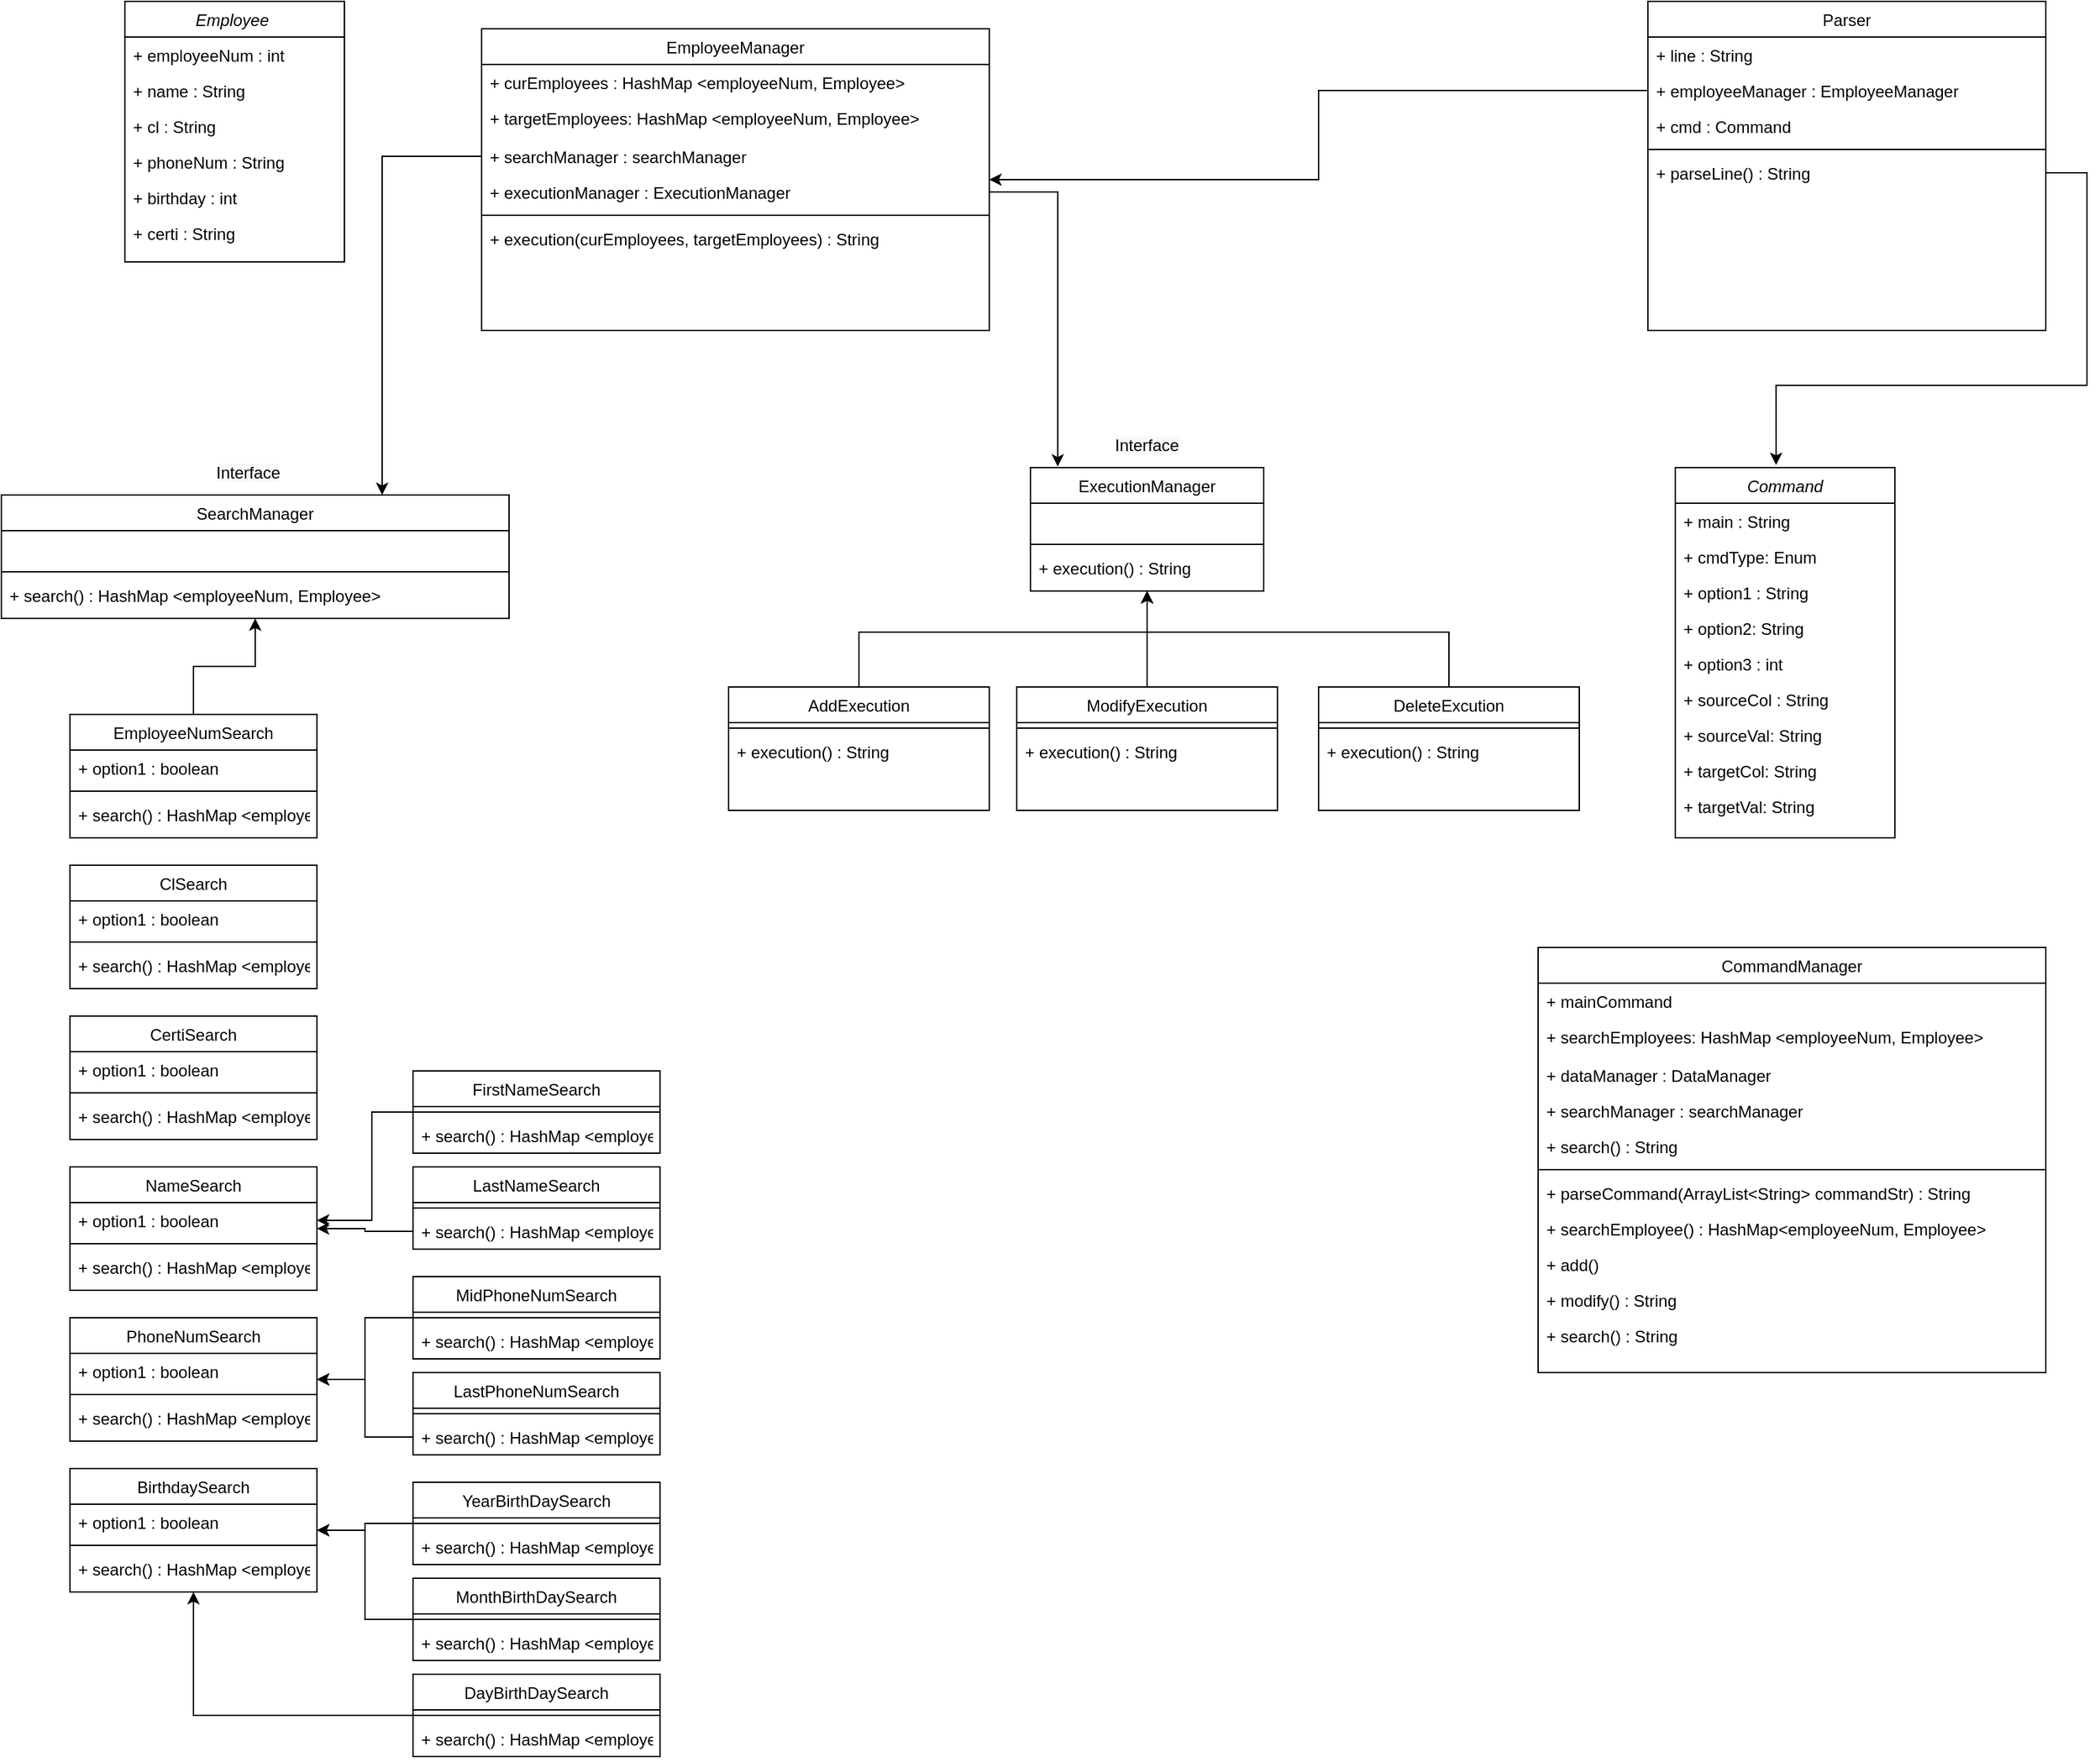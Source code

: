 <mxfile version="17.1.3" type="github">
  <diagram id="C5RBs43oDa-KdzZeNtuy" name="Page-1">
    <mxGraphModel dx="1673" dy="896" grid="1" gridSize="10" guides="1" tooltips="1" connect="1" arrows="1" fold="1" page="1" pageScale="1" pageWidth="2336" pageHeight="1654" math="0" shadow="0">
      <root>
        <mxCell id="WIyWlLk6GJQsqaUBKTNV-0" />
        <mxCell id="WIyWlLk6GJQsqaUBKTNV-1" parent="WIyWlLk6GJQsqaUBKTNV-0" />
        <mxCell id="zkfFHV4jXpPFQw0GAbJ--0" value="Employee " style="swimlane;fontStyle=2;align=center;verticalAlign=top;childLayout=stackLayout;horizontal=1;startSize=26;horizontalStack=0;resizeParent=1;resizeLast=0;collapsible=1;marginBottom=0;rounded=0;shadow=0;strokeWidth=1;" parent="WIyWlLk6GJQsqaUBKTNV-1" vertex="1">
          <mxGeometry x="100" y="180" width="160" height="190" as="geometry">
            <mxRectangle x="230" y="140" width="160" height="26" as="alternateBounds" />
          </mxGeometry>
        </mxCell>
        <mxCell id="zkfFHV4jXpPFQw0GAbJ--1" value="+ employeeNum : int" style="text;align=left;verticalAlign=top;spacingLeft=4;spacingRight=4;overflow=hidden;rotatable=0;points=[[0,0.5],[1,0.5]];portConstraint=eastwest;" parent="zkfFHV4jXpPFQw0GAbJ--0" vertex="1">
          <mxGeometry y="26" width="160" height="26" as="geometry" />
        </mxCell>
        <mxCell id="zkfFHV4jXpPFQw0GAbJ--2" value="+ name : String" style="text;align=left;verticalAlign=top;spacingLeft=4;spacingRight=4;overflow=hidden;rotatable=0;points=[[0,0.5],[1,0.5]];portConstraint=eastwest;rounded=0;shadow=0;html=0;" parent="zkfFHV4jXpPFQw0GAbJ--0" vertex="1">
          <mxGeometry y="52" width="160" height="26" as="geometry" />
        </mxCell>
        <mxCell id="zkfFHV4jXpPFQw0GAbJ--3" value="+ cl : String" style="text;align=left;verticalAlign=top;spacingLeft=4;spacingRight=4;overflow=hidden;rotatable=0;points=[[0,0.5],[1,0.5]];portConstraint=eastwest;rounded=0;shadow=0;html=0;" parent="zkfFHV4jXpPFQw0GAbJ--0" vertex="1">
          <mxGeometry y="78" width="160" height="26" as="geometry" />
        </mxCell>
        <mxCell id="xc-bG-OozDcKseXhNq61-0" value="+ phoneNum : String" style="text;align=left;verticalAlign=top;spacingLeft=4;spacingRight=4;overflow=hidden;rotatable=0;points=[[0,0.5],[1,0.5]];portConstraint=eastwest;rounded=0;shadow=0;html=0;" parent="zkfFHV4jXpPFQw0GAbJ--0" vertex="1">
          <mxGeometry y="104" width="160" height="26" as="geometry" />
        </mxCell>
        <mxCell id="xc-bG-OozDcKseXhNq61-1" value="+ birthday : int" style="text;align=left;verticalAlign=top;spacingLeft=4;spacingRight=4;overflow=hidden;rotatable=0;points=[[0,0.5],[1,0.5]];portConstraint=eastwest;rounded=0;shadow=0;html=0;" parent="zkfFHV4jXpPFQw0GAbJ--0" vertex="1">
          <mxGeometry y="130" width="160" height="26" as="geometry" />
        </mxCell>
        <mxCell id="xc-bG-OozDcKseXhNq61-2" value="+ certi : String" style="text;align=left;verticalAlign=top;spacingLeft=4;spacingRight=4;overflow=hidden;rotatable=0;points=[[0,0.5],[1,0.5]];portConstraint=eastwest;rounded=0;shadow=0;html=0;" parent="zkfFHV4jXpPFQw0GAbJ--0" vertex="1">
          <mxGeometry y="156" width="160" height="26" as="geometry" />
        </mxCell>
        <mxCell id="zkfFHV4jXpPFQw0GAbJ--17" value="EmployeeManager" style="swimlane;fontStyle=0;align=center;verticalAlign=top;childLayout=stackLayout;horizontal=1;startSize=26;horizontalStack=0;resizeParent=1;resizeLast=0;collapsible=1;marginBottom=0;rounded=0;shadow=0;strokeWidth=1;" parent="WIyWlLk6GJQsqaUBKTNV-1" vertex="1">
          <mxGeometry x="360" y="200" width="370" height="220" as="geometry">
            <mxRectangle x="360" y="200" width="160" height="26" as="alternateBounds" />
          </mxGeometry>
        </mxCell>
        <mxCell id="zkfFHV4jXpPFQw0GAbJ--18" value="+ curEmployees : HashMap &lt;employeeNum, Employee&gt;" style="text;align=left;verticalAlign=top;spacingLeft=4;spacingRight=4;overflow=hidden;rotatable=0;points=[[0,0.5],[1,0.5]];portConstraint=eastwest;" parent="zkfFHV4jXpPFQw0GAbJ--17" vertex="1">
          <mxGeometry y="26" width="370" height="26" as="geometry" />
        </mxCell>
        <mxCell id="zkfFHV4jXpPFQw0GAbJ--22" value="+ targetEmployees: HashMap &lt;employeeNum, Employee&gt;" style="text;align=left;verticalAlign=top;spacingLeft=4;spacingRight=4;overflow=hidden;rotatable=0;points=[[0,0.5],[1,0.5]];portConstraint=eastwest;rounded=0;shadow=0;html=0;" parent="zkfFHV4jXpPFQw0GAbJ--17" vertex="1">
          <mxGeometry y="52" width="370" height="28" as="geometry" />
        </mxCell>
        <mxCell id="xc-bG-OozDcKseXhNq61-7" value="+ searchManager : searchManager" style="text;align=left;verticalAlign=top;spacingLeft=4;spacingRight=4;overflow=hidden;rotatable=0;points=[[0,0.5],[1,0.5]];portConstraint=eastwest;" parent="zkfFHV4jXpPFQw0GAbJ--17" vertex="1">
          <mxGeometry y="80" width="370" height="26" as="geometry" />
        </mxCell>
        <mxCell id="xc-bG-OozDcKseXhNq61-8" value="+ executionManager : ExecutionManager" style="text;align=left;verticalAlign=top;spacingLeft=4;spacingRight=4;overflow=hidden;rotatable=0;points=[[0,0.5],[1,0.5]];portConstraint=eastwest;" parent="zkfFHV4jXpPFQw0GAbJ--17" vertex="1">
          <mxGeometry y="106" width="370" height="26" as="geometry" />
        </mxCell>
        <mxCell id="zkfFHV4jXpPFQw0GAbJ--23" value="" style="line;html=1;strokeWidth=1;align=left;verticalAlign=middle;spacingTop=-1;spacingLeft=3;spacingRight=3;rotatable=0;labelPosition=right;points=[];portConstraint=eastwest;" parent="zkfFHV4jXpPFQw0GAbJ--17" vertex="1">
          <mxGeometry y="132" width="370" height="8" as="geometry" />
        </mxCell>
        <mxCell id="xc-bG-OozDcKseXhNq61-9" value="+ execution(curEmployees, targetEmployees) : String " style="text;align=left;verticalAlign=top;spacingLeft=4;spacingRight=4;overflow=hidden;rotatable=0;points=[[0,0.5],[1,0.5]];portConstraint=eastwest;" parent="zkfFHV4jXpPFQw0GAbJ--17" vertex="1">
          <mxGeometry y="140" width="370" height="26" as="geometry" />
        </mxCell>
        <mxCell id="xc-bG-OozDcKseXhNq61-25" value="CommandManager" style="swimlane;fontStyle=0;align=center;verticalAlign=top;childLayout=stackLayout;horizontal=1;startSize=26;horizontalStack=0;resizeParent=1;resizeLast=0;collapsible=1;marginBottom=0;rounded=0;shadow=0;strokeWidth=1;" parent="WIyWlLk6GJQsqaUBKTNV-1" vertex="1">
          <mxGeometry x="1130" y="870" width="370" height="310" as="geometry">
            <mxRectangle x="550" y="140" width="160" height="26" as="alternateBounds" />
          </mxGeometry>
        </mxCell>
        <mxCell id="xc-bG-OozDcKseXhNq61-26" value="+ mainCommand" style="text;align=left;verticalAlign=top;spacingLeft=4;spacingRight=4;overflow=hidden;rotatable=0;points=[[0,0.5],[1,0.5]];portConstraint=eastwest;" parent="xc-bG-OozDcKseXhNq61-25" vertex="1">
          <mxGeometry y="26" width="370" height="26" as="geometry" />
        </mxCell>
        <mxCell id="xc-bG-OozDcKseXhNq61-27" value="+ searchEmployees: HashMap &lt;employeeNum, Employee&gt;" style="text;align=left;verticalAlign=top;spacingLeft=4;spacingRight=4;overflow=hidden;rotatable=0;points=[[0,0.5],[1,0.5]];portConstraint=eastwest;rounded=0;shadow=0;html=0;" parent="xc-bG-OozDcKseXhNq61-25" vertex="1">
          <mxGeometry y="52" width="370" height="28" as="geometry" />
        </mxCell>
        <mxCell id="xc-bG-OozDcKseXhNq61-28" value="+ dataManager : DataManager" style="text;align=left;verticalAlign=top;spacingLeft=4;spacingRight=4;overflow=hidden;rotatable=0;points=[[0,0.5],[1,0.5]];portConstraint=eastwest;" parent="xc-bG-OozDcKseXhNq61-25" vertex="1">
          <mxGeometry y="80" width="370" height="26" as="geometry" />
        </mxCell>
        <mxCell id="xc-bG-OozDcKseXhNq61-29" value="+ searchManager : searchManager" style="text;align=left;verticalAlign=top;spacingLeft=4;spacingRight=4;overflow=hidden;rotatable=0;points=[[0,0.5],[1,0.5]];portConstraint=eastwest;" parent="xc-bG-OozDcKseXhNq61-25" vertex="1">
          <mxGeometry y="106" width="370" height="26" as="geometry" />
        </mxCell>
        <mxCell id="xc-bG-OozDcKseXhNq61-30" value="+ search() : String " style="text;align=left;verticalAlign=top;spacingLeft=4;spacingRight=4;overflow=hidden;rotatable=0;points=[[0,0.5],[1,0.5]];portConstraint=eastwest;" parent="xc-bG-OozDcKseXhNq61-25" vertex="1">
          <mxGeometry y="132" width="370" height="26" as="geometry" />
        </mxCell>
        <mxCell id="xc-bG-OozDcKseXhNq61-31" value="" style="line;html=1;strokeWidth=1;align=left;verticalAlign=middle;spacingTop=-1;spacingLeft=3;spacingRight=3;rotatable=0;labelPosition=right;points=[];portConstraint=eastwest;" parent="xc-bG-OozDcKseXhNq61-25" vertex="1">
          <mxGeometry y="158" width="370" height="8" as="geometry" />
        </mxCell>
        <mxCell id="xc-bG-OozDcKseXhNq61-32" value="+ parseCommand(ArrayList&lt;String&gt; commandStr) : String " style="text;align=left;verticalAlign=top;spacingLeft=4;spacingRight=4;overflow=hidden;rotatable=0;points=[[0,0.5],[1,0.5]];portConstraint=eastwest;" parent="xc-bG-OozDcKseXhNq61-25" vertex="1">
          <mxGeometry y="166" width="370" height="26" as="geometry" />
        </mxCell>
        <mxCell id="xc-bG-OozDcKseXhNq61-33" value="+ searchEmployee() : HashMap&lt;employeeNum, Employee&gt; " style="text;align=left;verticalAlign=top;spacingLeft=4;spacingRight=4;overflow=hidden;rotatable=0;points=[[0,0.5],[1,0.5]];portConstraint=eastwest;" parent="xc-bG-OozDcKseXhNq61-25" vertex="1">
          <mxGeometry y="192" width="370" height="26" as="geometry" />
        </mxCell>
        <mxCell id="xc-bG-OozDcKseXhNq61-34" value="+ add() " style="text;align=left;verticalAlign=top;spacingLeft=4;spacingRight=4;overflow=hidden;rotatable=0;points=[[0,0.5],[1,0.5]];portConstraint=eastwest;" parent="xc-bG-OozDcKseXhNq61-25" vertex="1">
          <mxGeometry y="218" width="370" height="26" as="geometry" />
        </mxCell>
        <mxCell id="xc-bG-OozDcKseXhNq61-35" value="+ modify() : String " style="text;align=left;verticalAlign=top;spacingLeft=4;spacingRight=4;overflow=hidden;rotatable=0;points=[[0,0.5],[1,0.5]];portConstraint=eastwest;" parent="xc-bG-OozDcKseXhNq61-25" vertex="1">
          <mxGeometry y="244" width="370" height="26" as="geometry" />
        </mxCell>
        <mxCell id="xc-bG-OozDcKseXhNq61-36" value="+ search() : String " style="text;align=left;verticalAlign=top;spacingLeft=4;spacingRight=4;overflow=hidden;rotatable=0;points=[[0,0.5],[1,0.5]];portConstraint=eastwest;" parent="xc-bG-OozDcKseXhNq61-25" vertex="1">
          <mxGeometry y="270" width="370" height="26" as="geometry" />
        </mxCell>
        <mxCell id="xc-bG-OozDcKseXhNq61-37" value="Command" style="swimlane;fontStyle=2;align=center;verticalAlign=top;childLayout=stackLayout;horizontal=1;startSize=26;horizontalStack=0;resizeParent=1;resizeLast=0;collapsible=1;marginBottom=0;rounded=0;shadow=0;strokeWidth=1;" parent="WIyWlLk6GJQsqaUBKTNV-1" vertex="1">
          <mxGeometry x="1230" y="520" width="160" height="270" as="geometry">
            <mxRectangle x="230" y="140" width="160" height="26" as="alternateBounds" />
          </mxGeometry>
        </mxCell>
        <mxCell id="xc-bG-OozDcKseXhNq61-38" value="+ main : String" style="text;align=left;verticalAlign=top;spacingLeft=4;spacingRight=4;overflow=hidden;rotatable=0;points=[[0,0.5],[1,0.5]];portConstraint=eastwest;" parent="xc-bG-OozDcKseXhNq61-37" vertex="1">
          <mxGeometry y="26" width="160" height="26" as="geometry" />
        </mxCell>
        <mxCell id="xc-bG-OozDcKseXhNq61-39" value="+ cmdType: Enum" style="text;align=left;verticalAlign=top;spacingLeft=4;spacingRight=4;overflow=hidden;rotatable=0;points=[[0,0.5],[1,0.5]];portConstraint=eastwest;rounded=0;shadow=0;html=0;" parent="xc-bG-OozDcKseXhNq61-37" vertex="1">
          <mxGeometry y="52" width="160" height="26" as="geometry" />
        </mxCell>
        <mxCell id="xc-bG-OozDcKseXhNq61-40" value="+ option1 : String" style="text;align=left;verticalAlign=top;spacingLeft=4;spacingRight=4;overflow=hidden;rotatable=0;points=[[0,0.5],[1,0.5]];portConstraint=eastwest;rounded=0;shadow=0;html=0;" parent="xc-bG-OozDcKseXhNq61-37" vertex="1">
          <mxGeometry y="78" width="160" height="26" as="geometry" />
        </mxCell>
        <mxCell id="xc-bG-OozDcKseXhNq61-41" value="+ option2: String" style="text;align=left;verticalAlign=top;spacingLeft=4;spacingRight=4;overflow=hidden;rotatable=0;points=[[0,0.5],[1,0.5]];portConstraint=eastwest;rounded=0;shadow=0;html=0;" parent="xc-bG-OozDcKseXhNq61-37" vertex="1">
          <mxGeometry y="104" width="160" height="26" as="geometry" />
        </mxCell>
        <mxCell id="xc-bG-OozDcKseXhNq61-42" value="+ option3 : int" style="text;align=left;verticalAlign=top;spacingLeft=4;spacingRight=4;overflow=hidden;rotatable=0;points=[[0,0.5],[1,0.5]];portConstraint=eastwest;rounded=0;shadow=0;html=0;" parent="xc-bG-OozDcKseXhNq61-37" vertex="1">
          <mxGeometry y="130" width="160" height="26" as="geometry" />
        </mxCell>
        <mxCell id="xc-bG-OozDcKseXhNq61-43" value="+ sourceCol : String" style="text;align=left;verticalAlign=top;spacingLeft=4;spacingRight=4;overflow=hidden;rotatable=0;points=[[0,0.5],[1,0.5]];portConstraint=eastwest;rounded=0;shadow=0;html=0;" parent="xc-bG-OozDcKseXhNq61-37" vertex="1">
          <mxGeometry y="156" width="160" height="26" as="geometry" />
        </mxCell>
        <mxCell id="xc-bG-OozDcKseXhNq61-61" value="+ sourceVal: String" style="text;align=left;verticalAlign=top;spacingLeft=4;spacingRight=4;overflow=hidden;rotatable=0;points=[[0,0.5],[1,0.5]];portConstraint=eastwest;rounded=0;shadow=0;html=0;" parent="xc-bG-OozDcKseXhNq61-37" vertex="1">
          <mxGeometry y="182" width="160" height="26" as="geometry" />
        </mxCell>
        <mxCell id="xc-bG-OozDcKseXhNq61-62" value="+ targetCol: String" style="text;align=left;verticalAlign=top;spacingLeft=4;spacingRight=4;overflow=hidden;rotatable=0;points=[[0,0.5],[1,0.5]];portConstraint=eastwest;rounded=0;shadow=0;html=0;" parent="xc-bG-OozDcKseXhNq61-37" vertex="1">
          <mxGeometry y="208" width="160" height="26" as="geometry" />
        </mxCell>
        <mxCell id="xc-bG-OozDcKseXhNq61-63" value="+ targetVal: String" style="text;align=left;verticalAlign=top;spacingLeft=4;spacingRight=4;overflow=hidden;rotatable=0;points=[[0,0.5],[1,0.5]];portConstraint=eastwest;rounded=0;shadow=0;html=0;" parent="xc-bG-OozDcKseXhNq61-37" vertex="1">
          <mxGeometry y="234" width="160" height="26" as="geometry" />
        </mxCell>
        <mxCell id="xc-bG-OozDcKseXhNq61-44" value="Parser" style="swimlane;fontStyle=0;align=center;verticalAlign=top;childLayout=stackLayout;horizontal=1;startSize=26;horizontalStack=0;resizeParent=1;resizeLast=0;collapsible=1;marginBottom=0;rounded=0;shadow=0;strokeWidth=1;" parent="WIyWlLk6GJQsqaUBKTNV-1" vertex="1">
          <mxGeometry x="1210" y="180" width="290" height="240" as="geometry">
            <mxRectangle x="550" y="140" width="160" height="26" as="alternateBounds" />
          </mxGeometry>
        </mxCell>
        <mxCell id="xc-bG-OozDcKseXhNq61-45" value="+ line : String" style="text;align=left;verticalAlign=top;spacingLeft=4;spacingRight=4;overflow=hidden;rotatable=0;points=[[0,0.5],[1,0.5]];portConstraint=eastwest;" parent="xc-bG-OozDcKseXhNq61-44" vertex="1">
          <mxGeometry y="26" width="290" height="26" as="geometry" />
        </mxCell>
        <mxCell id="xc-bG-OozDcKseXhNq61-51" value="+ employeeManager : EmployeeManager" style="text;align=left;verticalAlign=top;spacingLeft=4;spacingRight=4;overflow=hidden;rotatable=0;points=[[0,0.5],[1,0.5]];portConstraint=eastwest;" parent="xc-bG-OozDcKseXhNq61-44" vertex="1">
          <mxGeometry y="52" width="290" height="26" as="geometry" />
        </mxCell>
        <mxCell id="xc-bG-OozDcKseXhNq61-183" value="+ cmd : Command" style="text;align=left;verticalAlign=top;spacingLeft=4;spacingRight=4;overflow=hidden;rotatable=0;points=[[0,0.5],[1,0.5]];portConstraint=eastwest;" parent="xc-bG-OozDcKseXhNq61-44" vertex="1">
          <mxGeometry y="78" width="290" height="26" as="geometry" />
        </mxCell>
        <mxCell id="xc-bG-OozDcKseXhNq61-50" value="" style="line;html=1;strokeWidth=1;align=left;verticalAlign=middle;spacingTop=-1;spacingLeft=3;spacingRight=3;rotatable=0;labelPosition=right;points=[];portConstraint=eastwest;" parent="xc-bG-OozDcKseXhNq61-44" vertex="1">
          <mxGeometry y="104" width="290" height="8" as="geometry" />
        </mxCell>
        <mxCell id="xc-bG-OozDcKseXhNq61-182" value="+ parseLine() : String " style="text;align=left;verticalAlign=top;spacingLeft=4;spacingRight=4;overflow=hidden;rotatable=0;points=[[0,0.5],[1,0.5]];portConstraint=eastwest;" parent="xc-bG-OozDcKseXhNq61-44" vertex="1">
          <mxGeometry y="112" width="290" height="26" as="geometry" />
        </mxCell>
        <mxCell id="xc-bG-OozDcKseXhNq61-64" value="ExecutionManager" style="swimlane;fontStyle=0;align=center;verticalAlign=top;childLayout=stackLayout;horizontal=1;startSize=26;horizontalStack=0;resizeParent=1;resizeLast=0;collapsible=1;marginBottom=0;rounded=0;shadow=0;strokeWidth=1;" parent="WIyWlLk6GJQsqaUBKTNV-1" vertex="1">
          <mxGeometry x="760" y="520" width="170" height="90" as="geometry">
            <mxRectangle x="550" y="140" width="160" height="26" as="alternateBounds" />
          </mxGeometry>
        </mxCell>
        <mxCell id="xc-bG-OozDcKseXhNq61-65" value=" " style="text;align=left;verticalAlign=top;spacingLeft=4;spacingRight=4;overflow=hidden;rotatable=0;points=[[0,0.5],[1,0.5]];portConstraint=eastwest;" parent="xc-bG-OozDcKseXhNq61-64" vertex="1">
          <mxGeometry y="26" width="170" height="26" as="geometry" />
        </mxCell>
        <mxCell id="xc-bG-OozDcKseXhNq61-70" value="" style="line;html=1;strokeWidth=1;align=left;verticalAlign=middle;spacingTop=-1;spacingLeft=3;spacingRight=3;rotatable=0;labelPosition=right;points=[];portConstraint=eastwest;" parent="xc-bG-OozDcKseXhNq61-64" vertex="1">
          <mxGeometry y="52" width="170" height="8" as="geometry" />
        </mxCell>
        <mxCell id="xc-bG-OozDcKseXhNq61-91" value="+ execution() : String" style="text;align=left;verticalAlign=top;spacingLeft=4;spacingRight=4;overflow=hidden;rotatable=0;points=[[0,0.5],[1,0.5]];portConstraint=eastwest;" parent="xc-bG-OozDcKseXhNq61-64" vertex="1">
          <mxGeometry y="60" width="170" height="26" as="geometry" />
        </mxCell>
        <mxCell id="xc-bG-OozDcKseXhNq61-76" value="&lt;span style=&quot;color: rgb(0, 0, 0); font-family: helvetica; font-size: 12px; font-style: normal; font-weight: 400; letter-spacing: normal; text-indent: 0px; text-transform: none; word-spacing: 0px; background-color: rgb(248, 249, 250); display: inline; float: none;&quot;&gt;Interface&lt;/span&gt;" style="text;whiteSpace=wrap;html=1;align=center;" parent="WIyWlLk6GJQsqaUBKTNV-1" vertex="1">
          <mxGeometry x="805" y="490" width="80" height="30" as="geometry" />
        </mxCell>
        <mxCell id="xc-bG-OozDcKseXhNq61-96" style="edgeStyle=orthogonalEdgeStyle;rounded=0;orthogonalLoop=1;jettySize=auto;html=1;" parent="WIyWlLk6GJQsqaUBKTNV-1" source="xc-bG-OozDcKseXhNq61-77" target="xc-bG-OozDcKseXhNq61-64" edge="1">
          <mxGeometry relative="1" as="geometry">
            <Array as="points">
              <mxPoint x="635" y="640" />
              <mxPoint x="845" y="640" />
            </Array>
          </mxGeometry>
        </mxCell>
        <mxCell id="xc-bG-OozDcKseXhNq61-77" value="AddExecution" style="swimlane;fontStyle=0;align=center;verticalAlign=top;childLayout=stackLayout;horizontal=1;startSize=26;horizontalStack=0;resizeParent=1;resizeLast=0;collapsible=1;marginBottom=0;rounded=0;shadow=0;strokeWidth=1;" parent="WIyWlLk6GJQsqaUBKTNV-1" vertex="1">
          <mxGeometry x="540" y="680" width="190" height="90" as="geometry">
            <mxRectangle x="550" y="140" width="160" height="26" as="alternateBounds" />
          </mxGeometry>
        </mxCell>
        <mxCell id="xc-bG-OozDcKseXhNq61-79" value="" style="line;html=1;strokeWidth=1;align=left;verticalAlign=middle;spacingTop=-1;spacingLeft=3;spacingRight=3;rotatable=0;labelPosition=right;points=[];portConstraint=eastwest;" parent="xc-bG-OozDcKseXhNq61-77" vertex="1">
          <mxGeometry y="26" width="190" height="8" as="geometry" />
        </mxCell>
        <mxCell id="xc-bG-OozDcKseXhNq61-103" value="+ execution() : String" style="text;align=left;verticalAlign=top;spacingLeft=4;spacingRight=4;overflow=hidden;rotatable=0;points=[[0,0.5],[1,0.5]];portConstraint=eastwest;" parent="xc-bG-OozDcKseXhNq61-77" vertex="1">
          <mxGeometry y="34" width="190" height="26" as="geometry" />
        </mxCell>
        <mxCell id="xc-bG-OozDcKseXhNq61-110" style="edgeStyle=orthogonalEdgeStyle;rounded=0;orthogonalLoop=1;jettySize=auto;html=1;" parent="WIyWlLk6GJQsqaUBKTNV-1" source="xc-bG-OozDcKseXhNq61-81" target="xc-bG-OozDcKseXhNq61-106" edge="1">
          <mxGeometry relative="1" as="geometry" />
        </mxCell>
        <mxCell id="xc-bG-OozDcKseXhNq61-81" value="EmployeeNumSearch" style="swimlane;fontStyle=0;align=center;verticalAlign=top;childLayout=stackLayout;horizontal=1;startSize=26;horizontalStack=0;resizeParent=1;resizeLast=0;collapsible=1;marginBottom=0;rounded=0;shadow=0;strokeWidth=1;" parent="WIyWlLk6GJQsqaUBKTNV-1" vertex="1">
          <mxGeometry x="60" y="700" width="180" height="90" as="geometry">
            <mxRectangle x="550" y="140" width="160" height="26" as="alternateBounds" />
          </mxGeometry>
        </mxCell>
        <mxCell id="xc-bG-OozDcKseXhNq61-82" value="+ option1 : boolean" style="text;align=left;verticalAlign=top;spacingLeft=4;spacingRight=4;overflow=hidden;rotatable=0;points=[[0,0.5],[1,0.5]];portConstraint=eastwest;" parent="xc-bG-OozDcKseXhNq61-81" vertex="1">
          <mxGeometry y="26" width="180" height="26" as="geometry" />
        </mxCell>
        <mxCell id="xc-bG-OozDcKseXhNq61-83" value="" style="line;html=1;strokeWidth=1;align=left;verticalAlign=middle;spacingTop=-1;spacingLeft=3;spacingRight=3;rotatable=0;labelPosition=right;points=[];portConstraint=eastwest;" parent="xc-bG-OozDcKseXhNq61-81" vertex="1">
          <mxGeometry y="52" width="180" height="8" as="geometry" />
        </mxCell>
        <mxCell id="xc-bG-OozDcKseXhNq61-125" value="+ search() : HashMap &lt;employeeNum, Employee&gt;" style="text;align=left;verticalAlign=top;spacingLeft=4;spacingRight=4;overflow=hidden;rotatable=0;points=[[0,0.5],[1,0.5]];portConstraint=eastwest;" parent="xc-bG-OozDcKseXhNq61-81" vertex="1">
          <mxGeometry y="60" width="180" height="26" as="geometry" />
        </mxCell>
        <mxCell id="xc-bG-OozDcKseXhNq61-97" style="edgeStyle=orthogonalEdgeStyle;rounded=0;orthogonalLoop=1;jettySize=auto;html=1;" parent="WIyWlLk6GJQsqaUBKTNV-1" source="xc-bG-OozDcKseXhNq61-84" target="xc-bG-OozDcKseXhNq61-64" edge="1">
          <mxGeometry relative="1" as="geometry" />
        </mxCell>
        <mxCell id="xc-bG-OozDcKseXhNq61-84" value="ModifyExecution" style="swimlane;fontStyle=0;align=center;verticalAlign=top;childLayout=stackLayout;horizontal=1;startSize=26;horizontalStack=0;resizeParent=1;resizeLast=0;collapsible=1;marginBottom=0;rounded=0;shadow=0;strokeWidth=1;" parent="WIyWlLk6GJQsqaUBKTNV-1" vertex="1">
          <mxGeometry x="750" y="680" width="190" height="90" as="geometry">
            <mxRectangle x="550" y="140" width="160" height="26" as="alternateBounds" />
          </mxGeometry>
        </mxCell>
        <mxCell id="xc-bG-OozDcKseXhNq61-86" value="" style="line;html=1;strokeWidth=1;align=left;verticalAlign=middle;spacingTop=-1;spacingLeft=3;spacingRight=3;rotatable=0;labelPosition=right;points=[];portConstraint=eastwest;" parent="xc-bG-OozDcKseXhNq61-84" vertex="1">
          <mxGeometry y="26" width="190" height="8" as="geometry" />
        </mxCell>
        <mxCell id="xc-bG-OozDcKseXhNq61-104" value="+ execution() : String" style="text;align=left;verticalAlign=top;spacingLeft=4;spacingRight=4;overflow=hidden;rotatable=0;points=[[0,0.5],[1,0.5]];portConstraint=eastwest;" parent="xc-bG-OozDcKseXhNq61-84" vertex="1">
          <mxGeometry y="34" width="190" height="26" as="geometry" />
        </mxCell>
        <mxCell id="xc-bG-OozDcKseXhNq61-111" style="edgeStyle=orthogonalEdgeStyle;rounded=0;orthogonalLoop=1;jettySize=auto;html=1;entryX=0.5;entryY=1;entryDx=0;entryDy=0;" parent="WIyWlLk6GJQsqaUBKTNV-1" source="xc-bG-OozDcKseXhNq61-88" target="xc-bG-OozDcKseXhNq61-64" edge="1">
          <mxGeometry relative="1" as="geometry">
            <Array as="points">
              <mxPoint x="1065" y="640" />
              <mxPoint x="845" y="640" />
            </Array>
          </mxGeometry>
        </mxCell>
        <mxCell id="xc-bG-OozDcKseXhNq61-88" value="DeleteExcution" style="swimlane;fontStyle=0;align=center;verticalAlign=top;childLayout=stackLayout;horizontal=1;startSize=26;horizontalStack=0;resizeParent=1;resizeLast=0;collapsible=1;marginBottom=0;rounded=0;shadow=0;strokeWidth=1;" parent="WIyWlLk6GJQsqaUBKTNV-1" vertex="1">
          <mxGeometry x="970" y="680" width="190" height="90" as="geometry">
            <mxRectangle x="550" y="140" width="160" height="26" as="alternateBounds" />
          </mxGeometry>
        </mxCell>
        <mxCell id="xc-bG-OozDcKseXhNq61-90" value="" style="line;html=1;strokeWidth=1;align=left;verticalAlign=middle;spacingTop=-1;spacingLeft=3;spacingRight=3;rotatable=0;labelPosition=right;points=[];portConstraint=eastwest;" parent="xc-bG-OozDcKseXhNq61-88" vertex="1">
          <mxGeometry y="26" width="190" height="8" as="geometry" />
        </mxCell>
        <mxCell id="xc-bG-OozDcKseXhNq61-105" value="+ execution() : String" style="text;align=left;verticalAlign=top;spacingLeft=4;spacingRight=4;overflow=hidden;rotatable=0;points=[[0,0.5],[1,0.5]];portConstraint=eastwest;" parent="xc-bG-OozDcKseXhNq61-88" vertex="1">
          <mxGeometry y="34" width="190" height="26" as="geometry" />
        </mxCell>
        <mxCell id="xc-bG-OozDcKseXhNq61-106" value="SearchManager" style="swimlane;fontStyle=0;align=center;verticalAlign=top;childLayout=stackLayout;horizontal=1;startSize=26;horizontalStack=0;resizeParent=1;resizeLast=0;collapsible=1;marginBottom=0;rounded=0;shadow=0;strokeWidth=1;" parent="WIyWlLk6GJQsqaUBKTNV-1" vertex="1">
          <mxGeometry x="10" y="540" width="370" height="90" as="geometry">
            <mxRectangle x="550" y="140" width="160" height="26" as="alternateBounds" />
          </mxGeometry>
        </mxCell>
        <mxCell id="xc-bG-OozDcKseXhNq61-107" value=" " style="text;align=left;verticalAlign=top;spacingLeft=4;spacingRight=4;overflow=hidden;rotatable=0;points=[[0,0.5],[1,0.5]];portConstraint=eastwest;" parent="xc-bG-OozDcKseXhNq61-106" vertex="1">
          <mxGeometry y="26" width="370" height="26" as="geometry" />
        </mxCell>
        <mxCell id="xc-bG-OozDcKseXhNq61-108" value="" style="line;html=1;strokeWidth=1;align=left;verticalAlign=middle;spacingTop=-1;spacingLeft=3;spacingRight=3;rotatable=0;labelPosition=right;points=[];portConstraint=eastwest;" parent="xc-bG-OozDcKseXhNq61-106" vertex="1">
          <mxGeometry y="52" width="370" height="8" as="geometry" />
        </mxCell>
        <mxCell id="xc-bG-OozDcKseXhNq61-109" value="+ search() : HashMap &lt;employeeNum, Employee&gt;" style="text;align=left;verticalAlign=top;spacingLeft=4;spacingRight=4;overflow=hidden;rotatable=0;points=[[0,0.5],[1,0.5]];portConstraint=eastwest;" parent="xc-bG-OozDcKseXhNq61-106" vertex="1">
          <mxGeometry y="60" width="370" height="26" as="geometry" />
        </mxCell>
        <mxCell id="xc-bG-OozDcKseXhNq61-112" value="&lt;span style=&quot;color: rgb(0, 0, 0); font-family: helvetica; font-size: 12px; font-style: normal; font-weight: 400; letter-spacing: normal; text-indent: 0px; text-transform: none; word-spacing: 0px; background-color: rgb(248, 249, 250); display: inline; float: none;&quot;&gt;Interface&lt;/span&gt;" style="text;whiteSpace=wrap;html=1;align=center;" parent="WIyWlLk6GJQsqaUBKTNV-1" vertex="1">
          <mxGeometry x="150" y="510" width="80" height="30" as="geometry" />
        </mxCell>
        <mxCell id="xc-bG-OozDcKseXhNq61-113" value="NameSearch" style="swimlane;fontStyle=0;align=center;verticalAlign=top;childLayout=stackLayout;horizontal=1;startSize=26;horizontalStack=0;resizeParent=1;resizeLast=0;collapsible=1;marginBottom=0;rounded=0;shadow=0;strokeWidth=1;" parent="WIyWlLk6GJQsqaUBKTNV-1" vertex="1">
          <mxGeometry x="60" y="1030" width="180" height="90" as="geometry">
            <mxRectangle x="550" y="140" width="160" height="26" as="alternateBounds" />
          </mxGeometry>
        </mxCell>
        <mxCell id="xc-bG-OozDcKseXhNq61-114" value="+ option1 : boolean" style="text;align=left;verticalAlign=top;spacingLeft=4;spacingRight=4;overflow=hidden;rotatable=0;points=[[0,0.5],[1,0.5]];portConstraint=eastwest;" parent="xc-bG-OozDcKseXhNq61-113" vertex="1">
          <mxGeometry y="26" width="180" height="26" as="geometry" />
        </mxCell>
        <mxCell id="xc-bG-OozDcKseXhNq61-115" value="" style="line;html=1;strokeWidth=1;align=left;verticalAlign=middle;spacingTop=-1;spacingLeft=3;spacingRight=3;rotatable=0;labelPosition=right;points=[];portConstraint=eastwest;" parent="xc-bG-OozDcKseXhNq61-113" vertex="1">
          <mxGeometry y="52" width="180" height="8" as="geometry" />
        </mxCell>
        <mxCell id="xc-bG-OozDcKseXhNq61-116" value="+ search() : HashMap &lt;employeeNum, Employee&gt;" style="text;align=left;verticalAlign=top;spacingLeft=4;spacingRight=4;overflow=hidden;rotatable=0;points=[[0,0.5],[1,0.5]];portConstraint=eastwest;" parent="xc-bG-OozDcKseXhNq61-113" vertex="1">
          <mxGeometry y="60" width="180" height="26" as="geometry" />
        </mxCell>
        <mxCell id="xc-bG-OozDcKseXhNq61-126" value="PhoneNumSearch" style="swimlane;fontStyle=0;align=center;verticalAlign=top;childLayout=stackLayout;horizontal=1;startSize=26;horizontalStack=0;resizeParent=1;resizeLast=0;collapsible=1;marginBottom=0;rounded=0;shadow=0;strokeWidth=1;" parent="WIyWlLk6GJQsqaUBKTNV-1" vertex="1">
          <mxGeometry x="60" y="1140" width="180" height="90" as="geometry">
            <mxRectangle x="550" y="140" width="160" height="26" as="alternateBounds" />
          </mxGeometry>
        </mxCell>
        <mxCell id="xc-bG-OozDcKseXhNq61-127" value="+ option1 : boolean" style="text;align=left;verticalAlign=top;spacingLeft=4;spacingRight=4;overflow=hidden;rotatable=0;points=[[0,0.5],[1,0.5]];portConstraint=eastwest;" parent="xc-bG-OozDcKseXhNq61-126" vertex="1">
          <mxGeometry y="26" width="180" height="26" as="geometry" />
        </mxCell>
        <mxCell id="xc-bG-OozDcKseXhNq61-128" value="" style="line;html=1;strokeWidth=1;align=left;verticalAlign=middle;spacingTop=-1;spacingLeft=3;spacingRight=3;rotatable=0;labelPosition=right;points=[];portConstraint=eastwest;" parent="xc-bG-OozDcKseXhNq61-126" vertex="1">
          <mxGeometry y="52" width="180" height="8" as="geometry" />
        </mxCell>
        <mxCell id="xc-bG-OozDcKseXhNq61-129" value="+ search() : HashMap &lt;employeeNum, Employee&gt;" style="text;align=left;verticalAlign=top;spacingLeft=4;spacingRight=4;overflow=hidden;rotatable=0;points=[[0,0.5],[1,0.5]];portConstraint=eastwest;" parent="xc-bG-OozDcKseXhNq61-126" vertex="1">
          <mxGeometry y="60" width="180" height="26" as="geometry" />
        </mxCell>
        <mxCell id="xc-bG-OozDcKseXhNq61-130" value="ClSearch" style="swimlane;fontStyle=0;align=center;verticalAlign=top;childLayout=stackLayout;horizontal=1;startSize=26;horizontalStack=0;resizeParent=1;resizeLast=0;collapsible=1;marginBottom=0;rounded=0;shadow=0;strokeWidth=1;" parent="WIyWlLk6GJQsqaUBKTNV-1" vertex="1">
          <mxGeometry x="60" y="810" width="180" height="90" as="geometry">
            <mxRectangle x="550" y="140" width="160" height="26" as="alternateBounds" />
          </mxGeometry>
        </mxCell>
        <mxCell id="xc-bG-OozDcKseXhNq61-131" value="+ option1 : boolean" style="text;align=left;verticalAlign=top;spacingLeft=4;spacingRight=4;overflow=hidden;rotatable=0;points=[[0,0.5],[1,0.5]];portConstraint=eastwest;" parent="xc-bG-OozDcKseXhNq61-130" vertex="1">
          <mxGeometry y="26" width="180" height="26" as="geometry" />
        </mxCell>
        <mxCell id="xc-bG-OozDcKseXhNq61-132" value="" style="line;html=1;strokeWidth=1;align=left;verticalAlign=middle;spacingTop=-1;spacingLeft=3;spacingRight=3;rotatable=0;labelPosition=right;points=[];portConstraint=eastwest;" parent="xc-bG-OozDcKseXhNq61-130" vertex="1">
          <mxGeometry y="52" width="180" height="8" as="geometry" />
        </mxCell>
        <mxCell id="xc-bG-OozDcKseXhNq61-133" value="+ search() : HashMap &lt;employeeNum, Employee&gt;" style="text;align=left;verticalAlign=top;spacingLeft=4;spacingRight=4;overflow=hidden;rotatable=0;points=[[0,0.5],[1,0.5]];portConstraint=eastwest;" parent="xc-bG-OozDcKseXhNq61-130" vertex="1">
          <mxGeometry y="60" width="180" height="26" as="geometry" />
        </mxCell>
        <mxCell id="xc-bG-OozDcKseXhNq61-134" value="BirthdaySearch" style="swimlane;fontStyle=0;align=center;verticalAlign=top;childLayout=stackLayout;horizontal=1;startSize=26;horizontalStack=0;resizeParent=1;resizeLast=0;collapsible=1;marginBottom=0;rounded=0;shadow=0;strokeWidth=1;" parent="WIyWlLk6GJQsqaUBKTNV-1" vertex="1">
          <mxGeometry x="60" y="1250" width="180" height="90" as="geometry">
            <mxRectangle x="550" y="140" width="160" height="26" as="alternateBounds" />
          </mxGeometry>
        </mxCell>
        <mxCell id="xc-bG-OozDcKseXhNq61-135" value="+ option1 : boolean" style="text;align=left;verticalAlign=top;spacingLeft=4;spacingRight=4;overflow=hidden;rotatable=0;points=[[0,0.5],[1,0.5]];portConstraint=eastwest;" parent="xc-bG-OozDcKseXhNq61-134" vertex="1">
          <mxGeometry y="26" width="180" height="26" as="geometry" />
        </mxCell>
        <mxCell id="xc-bG-OozDcKseXhNq61-136" value="" style="line;html=1;strokeWidth=1;align=left;verticalAlign=middle;spacingTop=-1;spacingLeft=3;spacingRight=3;rotatable=0;labelPosition=right;points=[];portConstraint=eastwest;" parent="xc-bG-OozDcKseXhNq61-134" vertex="1">
          <mxGeometry y="52" width="180" height="8" as="geometry" />
        </mxCell>
        <mxCell id="xc-bG-OozDcKseXhNq61-137" value="+ search() : HashMap &lt;employeeNum, Employee&gt;" style="text;align=left;verticalAlign=top;spacingLeft=4;spacingRight=4;overflow=hidden;rotatable=0;points=[[0,0.5],[1,0.5]];portConstraint=eastwest;" parent="xc-bG-OozDcKseXhNq61-134" vertex="1">
          <mxGeometry y="60" width="180" height="26" as="geometry" />
        </mxCell>
        <mxCell id="xc-bG-OozDcKseXhNq61-138" value="CertiSearch" style="swimlane;fontStyle=0;align=center;verticalAlign=top;childLayout=stackLayout;horizontal=1;startSize=26;horizontalStack=0;resizeParent=1;resizeLast=0;collapsible=1;marginBottom=0;rounded=0;shadow=0;strokeWidth=1;" parent="WIyWlLk6GJQsqaUBKTNV-1" vertex="1">
          <mxGeometry x="60" y="920" width="180" height="90" as="geometry">
            <mxRectangle x="550" y="140" width="160" height="26" as="alternateBounds" />
          </mxGeometry>
        </mxCell>
        <mxCell id="xc-bG-OozDcKseXhNq61-139" value="+ option1 : boolean" style="text;align=left;verticalAlign=top;spacingLeft=4;spacingRight=4;overflow=hidden;rotatable=0;points=[[0,0.5],[1,0.5]];portConstraint=eastwest;" parent="xc-bG-OozDcKseXhNq61-138" vertex="1">
          <mxGeometry y="26" width="180" height="26" as="geometry" />
        </mxCell>
        <mxCell id="xc-bG-OozDcKseXhNq61-140" value="" style="line;html=1;strokeWidth=1;align=left;verticalAlign=middle;spacingTop=-1;spacingLeft=3;spacingRight=3;rotatable=0;labelPosition=right;points=[];portConstraint=eastwest;" parent="xc-bG-OozDcKseXhNq61-138" vertex="1">
          <mxGeometry y="52" width="180" height="8" as="geometry" />
        </mxCell>
        <mxCell id="xc-bG-OozDcKseXhNq61-141" value="+ search() : HashMap &lt;employeeNum, Employee&gt;" style="text;align=left;verticalAlign=top;spacingLeft=4;spacingRight=4;overflow=hidden;rotatable=0;points=[[0,0.5],[1,0.5]];portConstraint=eastwest;" parent="xc-bG-OozDcKseXhNq61-138" vertex="1">
          <mxGeometry y="60" width="180" height="26" as="geometry" />
        </mxCell>
        <mxCell id="xc-bG-OozDcKseXhNq61-169" style="edgeStyle=orthogonalEdgeStyle;rounded=0;orthogonalLoop=1;jettySize=auto;html=1;entryX=1;entryY=0.5;entryDx=0;entryDy=0;" parent="WIyWlLk6GJQsqaUBKTNV-1" source="xc-bG-OozDcKseXhNq61-142" target="xc-bG-OozDcKseXhNq61-114" edge="1">
          <mxGeometry relative="1" as="geometry">
            <Array as="points">
              <mxPoint x="280" y="990" />
              <mxPoint x="280" y="1069" />
            </Array>
          </mxGeometry>
        </mxCell>
        <mxCell id="xc-bG-OozDcKseXhNq61-142" value="FirstNameSearch" style="swimlane;fontStyle=0;align=center;verticalAlign=top;childLayout=stackLayout;horizontal=1;startSize=26;horizontalStack=0;resizeParent=1;resizeLast=0;collapsible=1;marginBottom=0;rounded=0;shadow=0;strokeWidth=1;" parent="WIyWlLk6GJQsqaUBKTNV-1" vertex="1">
          <mxGeometry x="310" y="960" width="180" height="60" as="geometry">
            <mxRectangle x="550" y="140" width="160" height="26" as="alternateBounds" />
          </mxGeometry>
        </mxCell>
        <mxCell id="xc-bG-OozDcKseXhNq61-144" value="" style="line;html=1;strokeWidth=1;align=left;verticalAlign=middle;spacingTop=-1;spacingLeft=3;spacingRight=3;rotatable=0;labelPosition=right;points=[];portConstraint=eastwest;" parent="xc-bG-OozDcKseXhNq61-142" vertex="1">
          <mxGeometry y="26" width="180" height="8" as="geometry" />
        </mxCell>
        <mxCell id="xc-bG-OozDcKseXhNq61-145" value="+ search() : HashMap &lt;employeeNum, Employee&gt;" style="text;align=left;verticalAlign=top;spacingLeft=4;spacingRight=4;overflow=hidden;rotatable=0;points=[[0,0.5],[1,0.5]];portConstraint=eastwest;" parent="xc-bG-OozDcKseXhNq61-142" vertex="1">
          <mxGeometry y="34" width="180" height="26" as="geometry" />
        </mxCell>
        <mxCell id="xc-bG-OozDcKseXhNq61-150" value="LastNameSearch" style="swimlane;fontStyle=0;align=center;verticalAlign=top;childLayout=stackLayout;horizontal=1;startSize=26;horizontalStack=0;resizeParent=1;resizeLast=0;collapsible=1;marginBottom=0;rounded=0;shadow=0;strokeWidth=1;" parent="WIyWlLk6GJQsqaUBKTNV-1" vertex="1">
          <mxGeometry x="310" y="1030" width="180" height="60" as="geometry">
            <mxRectangle x="550" y="140" width="160" height="26" as="alternateBounds" />
          </mxGeometry>
        </mxCell>
        <mxCell id="xc-bG-OozDcKseXhNq61-151" value="" style="line;html=1;strokeWidth=1;align=left;verticalAlign=middle;spacingTop=-1;spacingLeft=3;spacingRight=3;rotatable=0;labelPosition=right;points=[];portConstraint=eastwest;" parent="xc-bG-OozDcKseXhNq61-150" vertex="1">
          <mxGeometry y="26" width="180" height="8" as="geometry" />
        </mxCell>
        <mxCell id="xc-bG-OozDcKseXhNq61-152" value="+ search() : HashMap &lt;employeeNum, Employee&gt;" style="text;align=left;verticalAlign=top;spacingLeft=4;spacingRight=4;overflow=hidden;rotatable=0;points=[[0,0.5],[1,0.5]];portConstraint=eastwest;" parent="xc-bG-OozDcKseXhNq61-150" vertex="1">
          <mxGeometry y="34" width="180" height="26" as="geometry" />
        </mxCell>
        <mxCell id="xc-bG-OozDcKseXhNq61-171" style="edgeStyle=orthogonalEdgeStyle;rounded=0;orthogonalLoop=1;jettySize=auto;html=1;" parent="WIyWlLk6GJQsqaUBKTNV-1" source="xc-bG-OozDcKseXhNq61-153" target="xc-bG-OozDcKseXhNq61-126" edge="1">
          <mxGeometry relative="1" as="geometry" />
        </mxCell>
        <mxCell id="xc-bG-OozDcKseXhNq61-153" value="MidPhoneNumSearch" style="swimlane;fontStyle=0;align=center;verticalAlign=top;childLayout=stackLayout;horizontal=1;startSize=26;horizontalStack=0;resizeParent=1;resizeLast=0;collapsible=1;marginBottom=0;rounded=0;shadow=0;strokeWidth=1;" parent="WIyWlLk6GJQsqaUBKTNV-1" vertex="1">
          <mxGeometry x="310" y="1110" width="180" height="60" as="geometry">
            <mxRectangle x="550" y="140" width="160" height="26" as="alternateBounds" />
          </mxGeometry>
        </mxCell>
        <mxCell id="xc-bG-OozDcKseXhNq61-154" value="" style="line;html=1;strokeWidth=1;align=left;verticalAlign=middle;spacingTop=-1;spacingLeft=3;spacingRight=3;rotatable=0;labelPosition=right;points=[];portConstraint=eastwest;" parent="xc-bG-OozDcKseXhNq61-153" vertex="1">
          <mxGeometry y="26" width="180" height="8" as="geometry" />
        </mxCell>
        <mxCell id="xc-bG-OozDcKseXhNq61-155" value="+ search() : HashMap &lt;employeeNum, Employee&gt;" style="text;align=left;verticalAlign=top;spacingLeft=4;spacingRight=4;overflow=hidden;rotatable=0;points=[[0,0.5],[1,0.5]];portConstraint=eastwest;" parent="xc-bG-OozDcKseXhNq61-153" vertex="1">
          <mxGeometry y="34" width="180" height="26" as="geometry" />
        </mxCell>
        <mxCell id="xc-bG-OozDcKseXhNq61-156" value="LastPhoneNumSearch" style="swimlane;fontStyle=0;align=center;verticalAlign=top;childLayout=stackLayout;horizontal=1;startSize=26;horizontalStack=0;resizeParent=1;resizeLast=0;collapsible=1;marginBottom=0;rounded=0;shadow=0;strokeWidth=1;" parent="WIyWlLk6GJQsqaUBKTNV-1" vertex="1">
          <mxGeometry x="310" y="1180" width="180" height="60" as="geometry">
            <mxRectangle x="550" y="140" width="160" height="26" as="alternateBounds" />
          </mxGeometry>
        </mxCell>
        <mxCell id="xc-bG-OozDcKseXhNq61-157" value="" style="line;html=1;strokeWidth=1;align=left;verticalAlign=middle;spacingTop=-1;spacingLeft=3;spacingRight=3;rotatable=0;labelPosition=right;points=[];portConstraint=eastwest;" parent="xc-bG-OozDcKseXhNq61-156" vertex="1">
          <mxGeometry y="26" width="180" height="8" as="geometry" />
        </mxCell>
        <mxCell id="xc-bG-OozDcKseXhNq61-158" value="+ search() : HashMap &lt;employeeNum, Employee&gt;" style="text;align=left;verticalAlign=top;spacingLeft=4;spacingRight=4;overflow=hidden;rotatable=0;points=[[0,0.5],[1,0.5]];portConstraint=eastwest;" parent="xc-bG-OozDcKseXhNq61-156" vertex="1">
          <mxGeometry y="34" width="180" height="26" as="geometry" />
        </mxCell>
        <mxCell id="xc-bG-OozDcKseXhNq61-173" style="edgeStyle=orthogonalEdgeStyle;rounded=0;orthogonalLoop=1;jettySize=auto;html=1;" parent="WIyWlLk6GJQsqaUBKTNV-1" source="xc-bG-OozDcKseXhNq61-159" target="xc-bG-OozDcKseXhNq61-134" edge="1">
          <mxGeometry relative="1" as="geometry" />
        </mxCell>
        <mxCell id="xc-bG-OozDcKseXhNq61-159" value="YearBirthDaySearch" style="swimlane;fontStyle=0;align=center;verticalAlign=top;childLayout=stackLayout;horizontal=1;startSize=26;horizontalStack=0;resizeParent=1;resizeLast=0;collapsible=1;marginBottom=0;rounded=0;shadow=0;strokeWidth=1;" parent="WIyWlLk6GJQsqaUBKTNV-1" vertex="1">
          <mxGeometry x="310" y="1260" width="180" height="60" as="geometry">
            <mxRectangle x="550" y="140" width="160" height="26" as="alternateBounds" />
          </mxGeometry>
        </mxCell>
        <mxCell id="xc-bG-OozDcKseXhNq61-160" value="" style="line;html=1;strokeWidth=1;align=left;verticalAlign=middle;spacingTop=-1;spacingLeft=3;spacingRight=3;rotatable=0;labelPosition=right;points=[];portConstraint=eastwest;" parent="xc-bG-OozDcKseXhNq61-159" vertex="1">
          <mxGeometry y="26" width="180" height="8" as="geometry" />
        </mxCell>
        <mxCell id="xc-bG-OozDcKseXhNq61-161" value="+ search() : HashMap &lt;employeeNum, Employee&gt;" style="text;align=left;verticalAlign=top;spacingLeft=4;spacingRight=4;overflow=hidden;rotatable=0;points=[[0,0.5],[1,0.5]];portConstraint=eastwest;" parent="xc-bG-OozDcKseXhNq61-159" vertex="1">
          <mxGeometry y="34" width="180" height="26" as="geometry" />
        </mxCell>
        <mxCell id="xc-bG-OozDcKseXhNq61-174" style="edgeStyle=orthogonalEdgeStyle;rounded=0;orthogonalLoop=1;jettySize=auto;html=1;" parent="WIyWlLk6GJQsqaUBKTNV-1" source="xc-bG-OozDcKseXhNq61-162" target="xc-bG-OozDcKseXhNq61-134" edge="1">
          <mxGeometry relative="1" as="geometry" />
        </mxCell>
        <mxCell id="xc-bG-OozDcKseXhNq61-162" value="MonthBirthDaySearch" style="swimlane;fontStyle=0;align=center;verticalAlign=top;childLayout=stackLayout;horizontal=1;startSize=26;horizontalStack=0;resizeParent=1;resizeLast=0;collapsible=1;marginBottom=0;rounded=0;shadow=0;strokeWidth=1;" parent="WIyWlLk6GJQsqaUBKTNV-1" vertex="1">
          <mxGeometry x="310" y="1330" width="180" height="60" as="geometry">
            <mxRectangle x="550" y="140" width="160" height="26" as="alternateBounds" />
          </mxGeometry>
        </mxCell>
        <mxCell id="xc-bG-OozDcKseXhNq61-163" value="" style="line;html=1;strokeWidth=1;align=left;verticalAlign=middle;spacingTop=-1;spacingLeft=3;spacingRight=3;rotatable=0;labelPosition=right;points=[];portConstraint=eastwest;" parent="xc-bG-OozDcKseXhNq61-162" vertex="1">
          <mxGeometry y="26" width="180" height="8" as="geometry" />
        </mxCell>
        <mxCell id="xc-bG-OozDcKseXhNq61-164" value="+ search() : HashMap &lt;employeeNum, Employee&gt;" style="text;align=left;verticalAlign=top;spacingLeft=4;spacingRight=4;overflow=hidden;rotatable=0;points=[[0,0.5],[1,0.5]];portConstraint=eastwest;" parent="xc-bG-OozDcKseXhNq61-162" vertex="1">
          <mxGeometry y="34" width="180" height="26" as="geometry" />
        </mxCell>
        <mxCell id="xc-bG-OozDcKseXhNq61-175" style="edgeStyle=orthogonalEdgeStyle;rounded=0;orthogonalLoop=1;jettySize=auto;html=1;" parent="WIyWlLk6GJQsqaUBKTNV-1" source="xc-bG-OozDcKseXhNq61-165" target="xc-bG-OozDcKseXhNq61-134" edge="1">
          <mxGeometry relative="1" as="geometry" />
        </mxCell>
        <mxCell id="xc-bG-OozDcKseXhNq61-165" value="DayBirthDaySearch" style="swimlane;fontStyle=0;align=center;verticalAlign=top;childLayout=stackLayout;horizontal=1;startSize=26;horizontalStack=0;resizeParent=1;resizeLast=0;collapsible=1;marginBottom=0;rounded=0;shadow=0;strokeWidth=1;" parent="WIyWlLk6GJQsqaUBKTNV-1" vertex="1">
          <mxGeometry x="310" y="1400" width="180" height="60" as="geometry">
            <mxRectangle x="550" y="140" width="160" height="26" as="alternateBounds" />
          </mxGeometry>
        </mxCell>
        <mxCell id="xc-bG-OozDcKseXhNq61-166" value="" style="line;html=1;strokeWidth=1;align=left;verticalAlign=middle;spacingTop=-1;spacingLeft=3;spacingRight=3;rotatable=0;labelPosition=right;points=[];portConstraint=eastwest;" parent="xc-bG-OozDcKseXhNq61-165" vertex="1">
          <mxGeometry y="26" width="180" height="8" as="geometry" />
        </mxCell>
        <mxCell id="xc-bG-OozDcKseXhNq61-167" value="+ search() : HashMap &lt;employeeNum, Employee&gt;" style="text;align=left;verticalAlign=top;spacingLeft=4;spacingRight=4;overflow=hidden;rotatable=0;points=[[0,0.5],[1,0.5]];portConstraint=eastwest;" parent="xc-bG-OozDcKseXhNq61-165" vertex="1">
          <mxGeometry y="34" width="180" height="26" as="geometry" />
        </mxCell>
        <mxCell id="xc-bG-OozDcKseXhNq61-170" style="edgeStyle=orthogonalEdgeStyle;rounded=0;orthogonalLoop=1;jettySize=auto;html=1;" parent="WIyWlLk6GJQsqaUBKTNV-1" source="xc-bG-OozDcKseXhNq61-152" target="xc-bG-OozDcKseXhNq61-113" edge="1">
          <mxGeometry relative="1" as="geometry" />
        </mxCell>
        <mxCell id="xc-bG-OozDcKseXhNq61-172" style="edgeStyle=orthogonalEdgeStyle;rounded=0;orthogonalLoop=1;jettySize=auto;html=1;" parent="WIyWlLk6GJQsqaUBKTNV-1" source="xc-bG-OozDcKseXhNq61-158" target="xc-bG-OozDcKseXhNq61-126" edge="1">
          <mxGeometry relative="1" as="geometry" />
        </mxCell>
        <mxCell id="xc-bG-OozDcKseXhNq61-187" style="edgeStyle=orthogonalEdgeStyle;rounded=0;orthogonalLoop=1;jettySize=auto;html=1;entryX=0.459;entryY=-0.007;entryDx=0;entryDy=0;entryPerimeter=0;" parent="WIyWlLk6GJQsqaUBKTNV-1" source="xc-bG-OozDcKseXhNq61-182" target="xc-bG-OozDcKseXhNq61-37" edge="1">
          <mxGeometry relative="1" as="geometry">
            <Array as="points">
              <mxPoint x="1530" y="305" />
              <mxPoint x="1530" y="460" />
              <mxPoint x="1303" y="460" />
            </Array>
          </mxGeometry>
        </mxCell>
        <mxCell id="xc-bG-OozDcKseXhNq61-189" style="edgeStyle=orthogonalEdgeStyle;rounded=0;orthogonalLoop=1;jettySize=auto;html=1;" parent="WIyWlLk6GJQsqaUBKTNV-1" source="xc-bG-OozDcKseXhNq61-51" target="zkfFHV4jXpPFQw0GAbJ--17" edge="1">
          <mxGeometry relative="1" as="geometry" />
        </mxCell>
        <mxCell id="xc-bG-OozDcKseXhNq61-190" style="edgeStyle=orthogonalEdgeStyle;rounded=0;orthogonalLoop=1;jettySize=auto;html=1;entryX=0.117;entryY=-0.008;entryDx=0;entryDy=0;entryPerimeter=0;" parent="WIyWlLk6GJQsqaUBKTNV-1" source="xc-bG-OozDcKseXhNq61-8" target="xc-bG-OozDcKseXhNq61-64" edge="1">
          <mxGeometry relative="1" as="geometry" />
        </mxCell>
        <mxCell id="xc-bG-OozDcKseXhNq61-191" style="edgeStyle=orthogonalEdgeStyle;rounded=0;orthogonalLoop=1;jettySize=auto;html=1;entryX=0.75;entryY=0;entryDx=0;entryDy=0;" parent="WIyWlLk6GJQsqaUBKTNV-1" source="xc-bG-OozDcKseXhNq61-7" target="xc-bG-OozDcKseXhNq61-106" edge="1">
          <mxGeometry relative="1" as="geometry">
            <Array as="points">
              <mxPoint x="287" y="293" />
            </Array>
          </mxGeometry>
        </mxCell>
      </root>
    </mxGraphModel>
  </diagram>
</mxfile>
